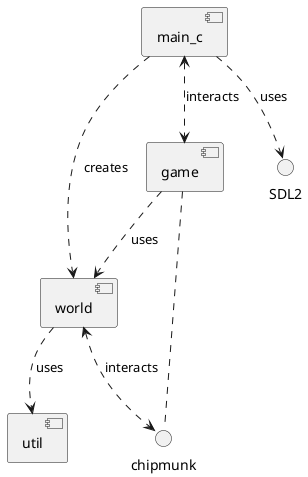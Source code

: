 @startuml

[main_c] ..> [world] : creates
[main_c] <..> [game] : interacts
[game] ..> [world] : uses
[world] ..> [util] : uses
[game] .. chipmunk
[world] <..> chipmunk : interacts
[main_c] ..> SDL2 : uses

@enduml
